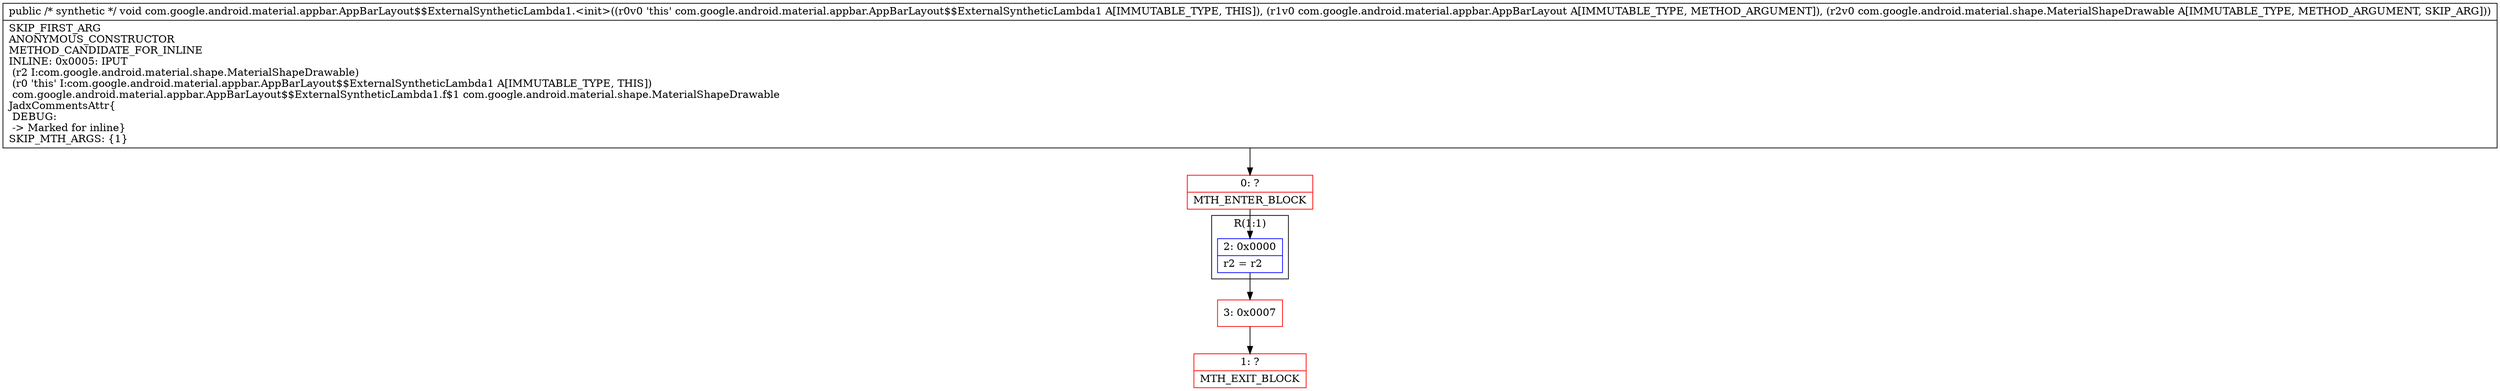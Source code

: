 digraph "CFG forcom.google.android.material.appbar.AppBarLayout$$ExternalSyntheticLambda1.\<init\>(Lcom\/google\/android\/material\/appbar\/AppBarLayout;Lcom\/google\/android\/material\/shape\/MaterialShapeDrawable;)V" {
subgraph cluster_Region_1062323719 {
label = "R(1:1)";
node [shape=record,color=blue];
Node_2 [shape=record,label="{2\:\ 0x0000|r2 = r2\l}"];
}
Node_0 [shape=record,color=red,label="{0\:\ ?|MTH_ENTER_BLOCK\l}"];
Node_3 [shape=record,color=red,label="{3\:\ 0x0007}"];
Node_1 [shape=record,color=red,label="{1\:\ ?|MTH_EXIT_BLOCK\l}"];
MethodNode[shape=record,label="{public \/* synthetic *\/ void com.google.android.material.appbar.AppBarLayout$$ExternalSyntheticLambda1.\<init\>((r0v0 'this' com.google.android.material.appbar.AppBarLayout$$ExternalSyntheticLambda1 A[IMMUTABLE_TYPE, THIS]), (r1v0 com.google.android.material.appbar.AppBarLayout A[IMMUTABLE_TYPE, METHOD_ARGUMENT]), (r2v0 com.google.android.material.shape.MaterialShapeDrawable A[IMMUTABLE_TYPE, METHOD_ARGUMENT, SKIP_ARG]))  | SKIP_FIRST_ARG\lANONYMOUS_CONSTRUCTOR\lMETHOD_CANDIDATE_FOR_INLINE\lINLINE: 0x0005: IPUT  \l  (r2 I:com.google.android.material.shape.MaterialShapeDrawable)\l  (r0 'this' I:com.google.android.material.appbar.AppBarLayout$$ExternalSyntheticLambda1 A[IMMUTABLE_TYPE, THIS])\l com.google.android.material.appbar.AppBarLayout$$ExternalSyntheticLambda1.f$1 com.google.android.material.shape.MaterialShapeDrawable\lJadxCommentsAttr\{\l DEBUG: \l \-\> Marked for inline\}\lSKIP_MTH_ARGS: \{1\}\l}"];
MethodNode -> Node_0;Node_2 -> Node_3;
Node_0 -> Node_2;
Node_3 -> Node_1;
}

